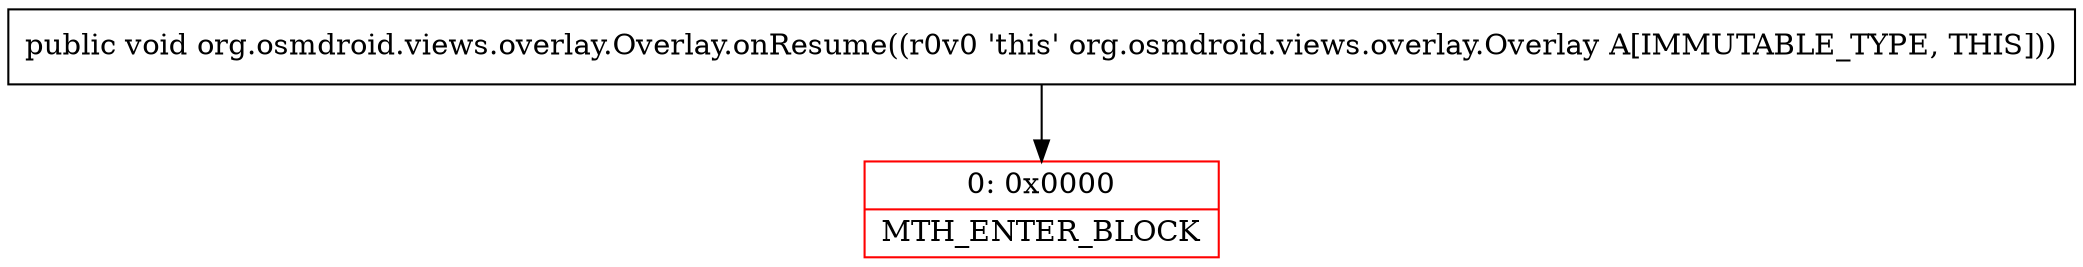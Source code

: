 digraph "CFG fororg.osmdroid.views.overlay.Overlay.onResume()V" {
subgraph cluster_Region_591764846 {
label = "R(0)";
node [shape=record,color=blue];
}
Node_0 [shape=record,color=red,label="{0\:\ 0x0000|MTH_ENTER_BLOCK\l}"];
MethodNode[shape=record,label="{public void org.osmdroid.views.overlay.Overlay.onResume((r0v0 'this' org.osmdroid.views.overlay.Overlay A[IMMUTABLE_TYPE, THIS])) }"];
MethodNode -> Node_0;
}

